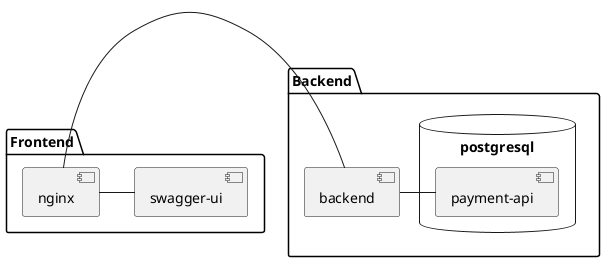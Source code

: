 @startuml payment_components
package "Frontend" {
    [nginx]
    [swagger-ui]
}
package "Backend" {
    [backend]
    database "postgresql" {
        [payment-api]
    }
}

[nginx]-[backend]
[nginx]-[swagger-ui]
[backend]-[payment-api]
@enduml